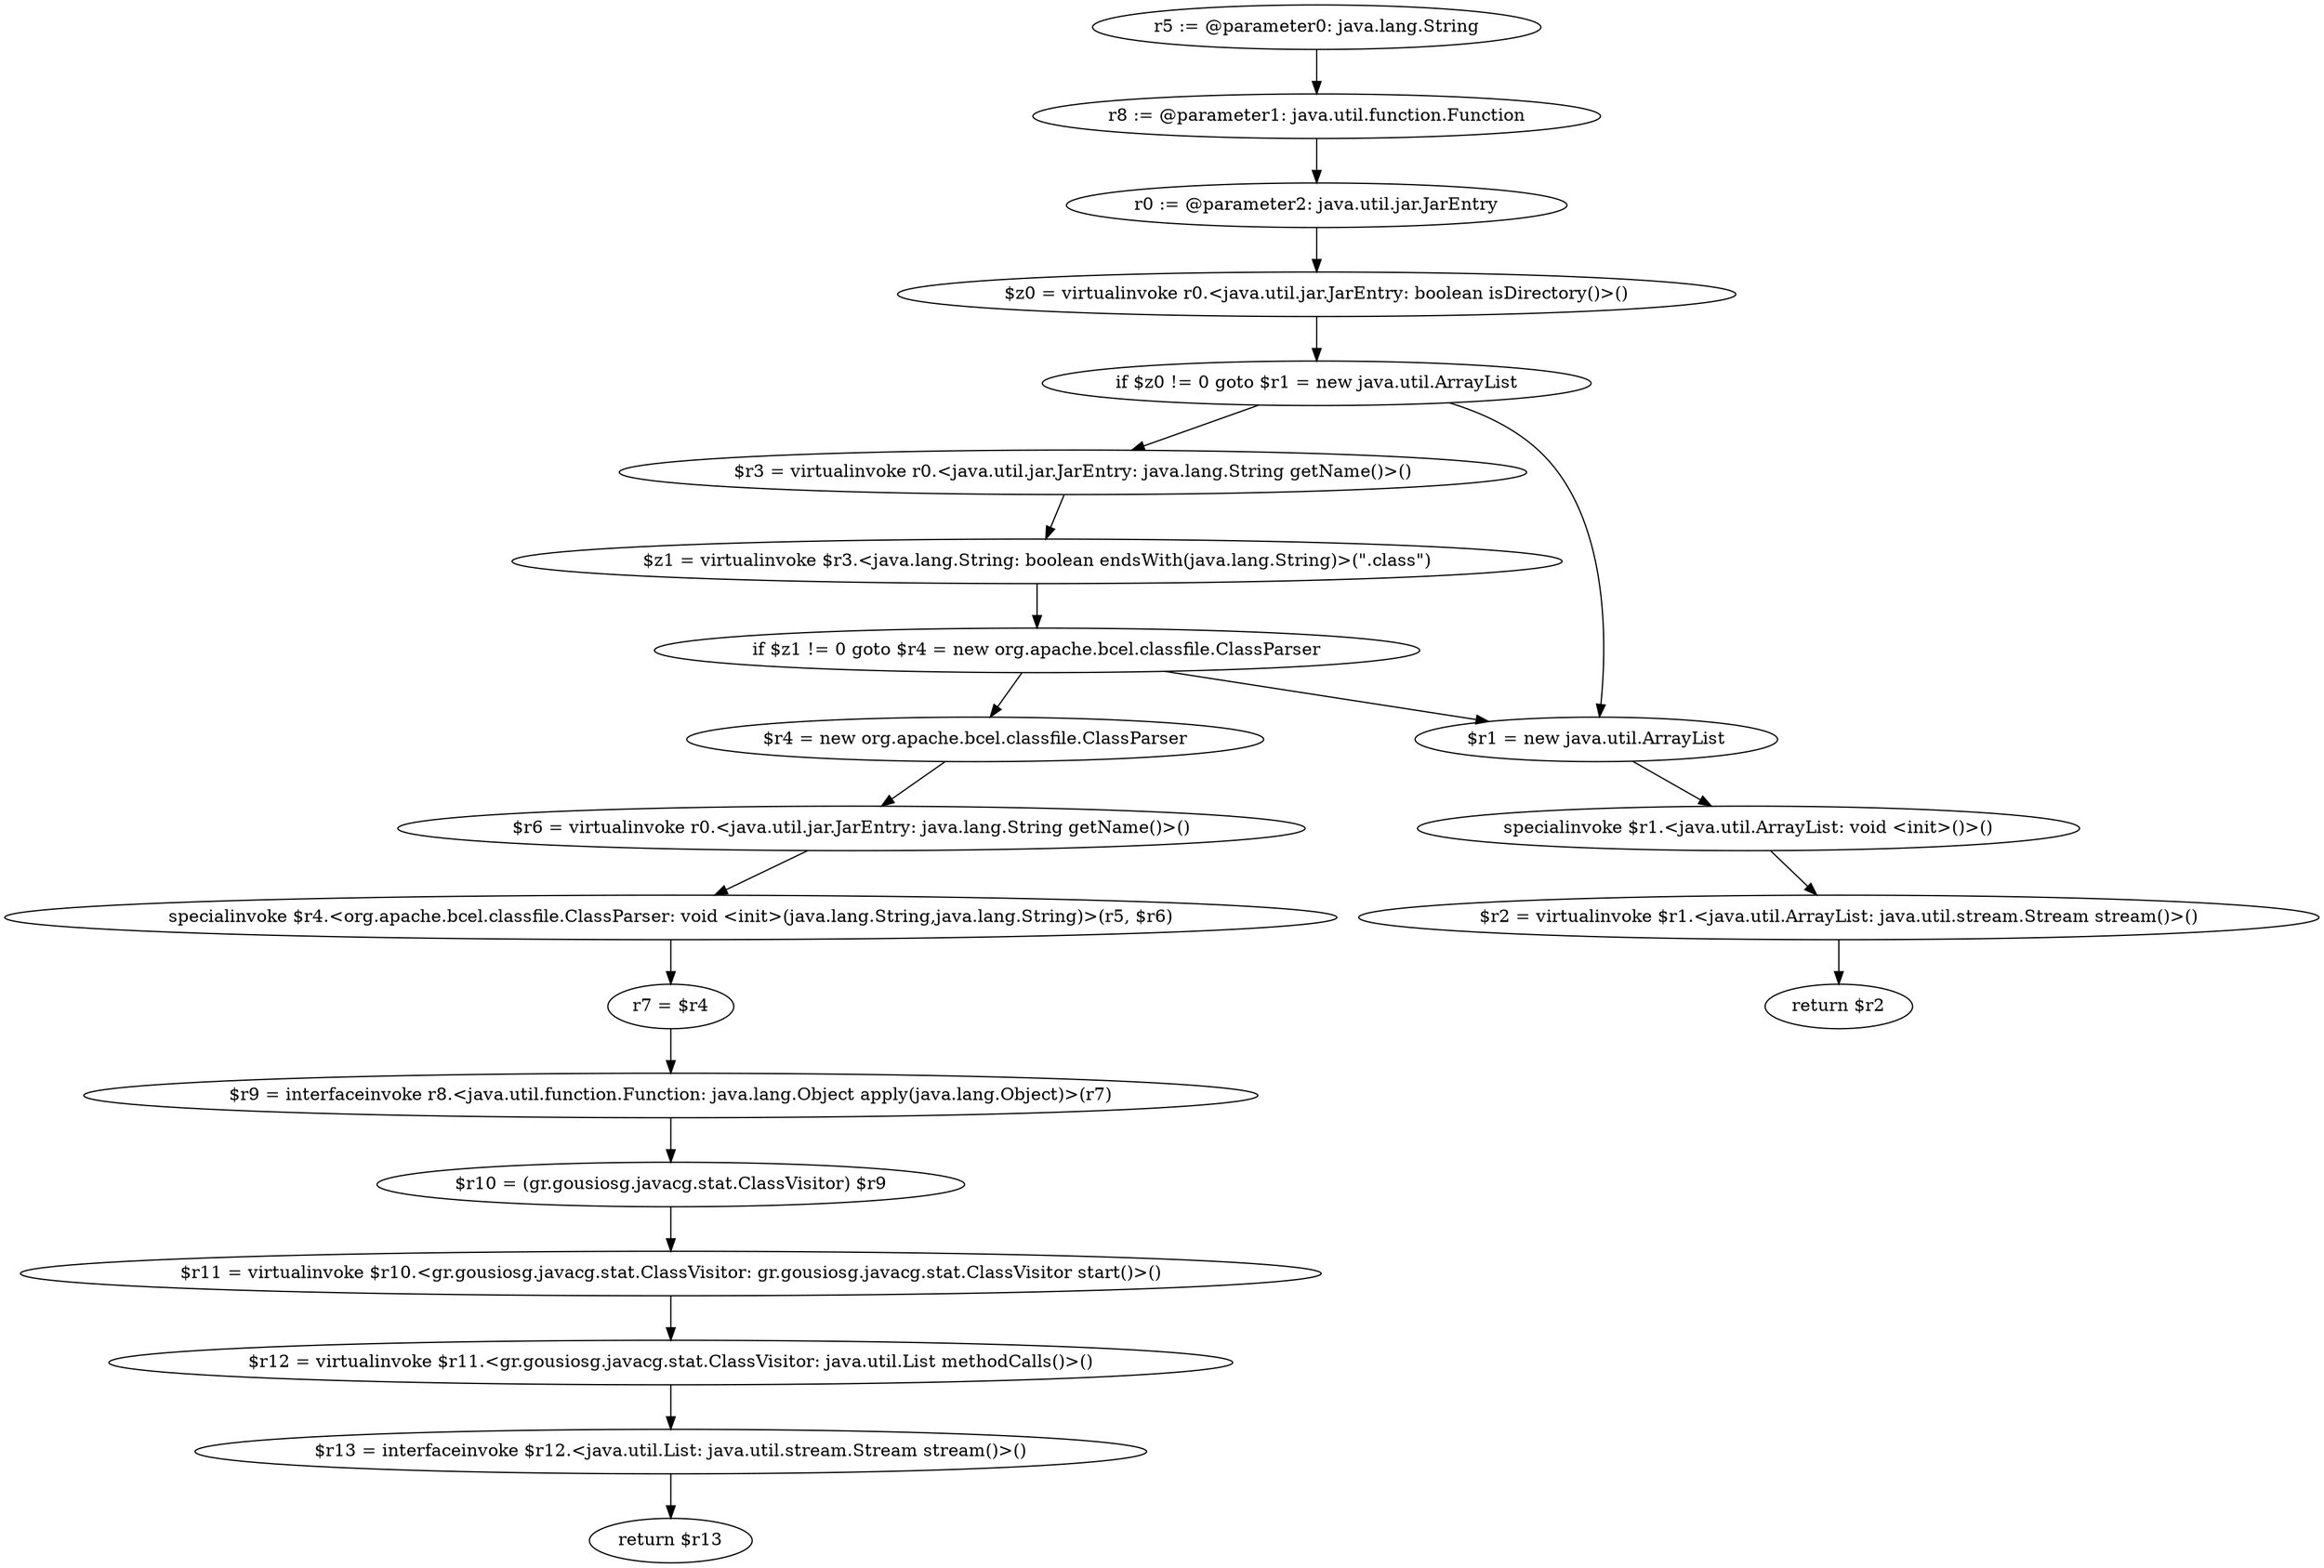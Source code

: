 digraph "unitGraph" {
    "r5 := @parameter0: java.lang.String"
    "r8 := @parameter1: java.util.function.Function"
    "r0 := @parameter2: java.util.jar.JarEntry"
    "$z0 = virtualinvoke r0.<java.util.jar.JarEntry: boolean isDirectory()>()"
    "if $z0 != 0 goto $r1 = new java.util.ArrayList"
    "$r3 = virtualinvoke r0.<java.util.jar.JarEntry: java.lang.String getName()>()"
    "$z1 = virtualinvoke $r3.<java.lang.String: boolean endsWith(java.lang.String)>(\".class\")"
    "if $z1 != 0 goto $r4 = new org.apache.bcel.classfile.ClassParser"
    "$r1 = new java.util.ArrayList"
    "specialinvoke $r1.<java.util.ArrayList: void <init>()>()"
    "$r2 = virtualinvoke $r1.<java.util.ArrayList: java.util.stream.Stream stream()>()"
    "return $r2"
    "$r4 = new org.apache.bcel.classfile.ClassParser"
    "$r6 = virtualinvoke r0.<java.util.jar.JarEntry: java.lang.String getName()>()"
    "specialinvoke $r4.<org.apache.bcel.classfile.ClassParser: void <init>(java.lang.String,java.lang.String)>(r5, $r6)"
    "r7 = $r4"
    "$r9 = interfaceinvoke r8.<java.util.function.Function: java.lang.Object apply(java.lang.Object)>(r7)"
    "$r10 = (gr.gousiosg.javacg.stat.ClassVisitor) $r9"
    "$r11 = virtualinvoke $r10.<gr.gousiosg.javacg.stat.ClassVisitor: gr.gousiosg.javacg.stat.ClassVisitor start()>()"
    "$r12 = virtualinvoke $r11.<gr.gousiosg.javacg.stat.ClassVisitor: java.util.List methodCalls()>()"
    "$r13 = interfaceinvoke $r12.<java.util.List: java.util.stream.Stream stream()>()"
    "return $r13"
    "r5 := @parameter0: java.lang.String"->"r8 := @parameter1: java.util.function.Function";
    "r8 := @parameter1: java.util.function.Function"->"r0 := @parameter2: java.util.jar.JarEntry";
    "r0 := @parameter2: java.util.jar.JarEntry"->"$z0 = virtualinvoke r0.<java.util.jar.JarEntry: boolean isDirectory()>()";
    "$z0 = virtualinvoke r0.<java.util.jar.JarEntry: boolean isDirectory()>()"->"if $z0 != 0 goto $r1 = new java.util.ArrayList";
    "if $z0 != 0 goto $r1 = new java.util.ArrayList"->"$r3 = virtualinvoke r0.<java.util.jar.JarEntry: java.lang.String getName()>()";
    "if $z0 != 0 goto $r1 = new java.util.ArrayList"->"$r1 = new java.util.ArrayList";
    "$r3 = virtualinvoke r0.<java.util.jar.JarEntry: java.lang.String getName()>()"->"$z1 = virtualinvoke $r3.<java.lang.String: boolean endsWith(java.lang.String)>(\".class\")";
    "$z1 = virtualinvoke $r3.<java.lang.String: boolean endsWith(java.lang.String)>(\".class\")"->"if $z1 != 0 goto $r4 = new org.apache.bcel.classfile.ClassParser";
    "if $z1 != 0 goto $r4 = new org.apache.bcel.classfile.ClassParser"->"$r1 = new java.util.ArrayList";
    "if $z1 != 0 goto $r4 = new org.apache.bcel.classfile.ClassParser"->"$r4 = new org.apache.bcel.classfile.ClassParser";
    "$r1 = new java.util.ArrayList"->"specialinvoke $r1.<java.util.ArrayList: void <init>()>()";
    "specialinvoke $r1.<java.util.ArrayList: void <init>()>()"->"$r2 = virtualinvoke $r1.<java.util.ArrayList: java.util.stream.Stream stream()>()";
    "$r2 = virtualinvoke $r1.<java.util.ArrayList: java.util.stream.Stream stream()>()"->"return $r2";
    "$r4 = new org.apache.bcel.classfile.ClassParser"->"$r6 = virtualinvoke r0.<java.util.jar.JarEntry: java.lang.String getName()>()";
    "$r6 = virtualinvoke r0.<java.util.jar.JarEntry: java.lang.String getName()>()"->"specialinvoke $r4.<org.apache.bcel.classfile.ClassParser: void <init>(java.lang.String,java.lang.String)>(r5, $r6)";
    "specialinvoke $r4.<org.apache.bcel.classfile.ClassParser: void <init>(java.lang.String,java.lang.String)>(r5, $r6)"->"r7 = $r4";
    "r7 = $r4"->"$r9 = interfaceinvoke r8.<java.util.function.Function: java.lang.Object apply(java.lang.Object)>(r7)";
    "$r9 = interfaceinvoke r8.<java.util.function.Function: java.lang.Object apply(java.lang.Object)>(r7)"->"$r10 = (gr.gousiosg.javacg.stat.ClassVisitor) $r9";
    "$r10 = (gr.gousiosg.javacg.stat.ClassVisitor) $r9"->"$r11 = virtualinvoke $r10.<gr.gousiosg.javacg.stat.ClassVisitor: gr.gousiosg.javacg.stat.ClassVisitor start()>()";
    "$r11 = virtualinvoke $r10.<gr.gousiosg.javacg.stat.ClassVisitor: gr.gousiosg.javacg.stat.ClassVisitor start()>()"->"$r12 = virtualinvoke $r11.<gr.gousiosg.javacg.stat.ClassVisitor: java.util.List methodCalls()>()";
    "$r12 = virtualinvoke $r11.<gr.gousiosg.javacg.stat.ClassVisitor: java.util.List methodCalls()>()"->"$r13 = interfaceinvoke $r12.<java.util.List: java.util.stream.Stream stream()>()";
    "$r13 = interfaceinvoke $r12.<java.util.List: java.util.stream.Stream stream()>()"->"return $r13";
}
